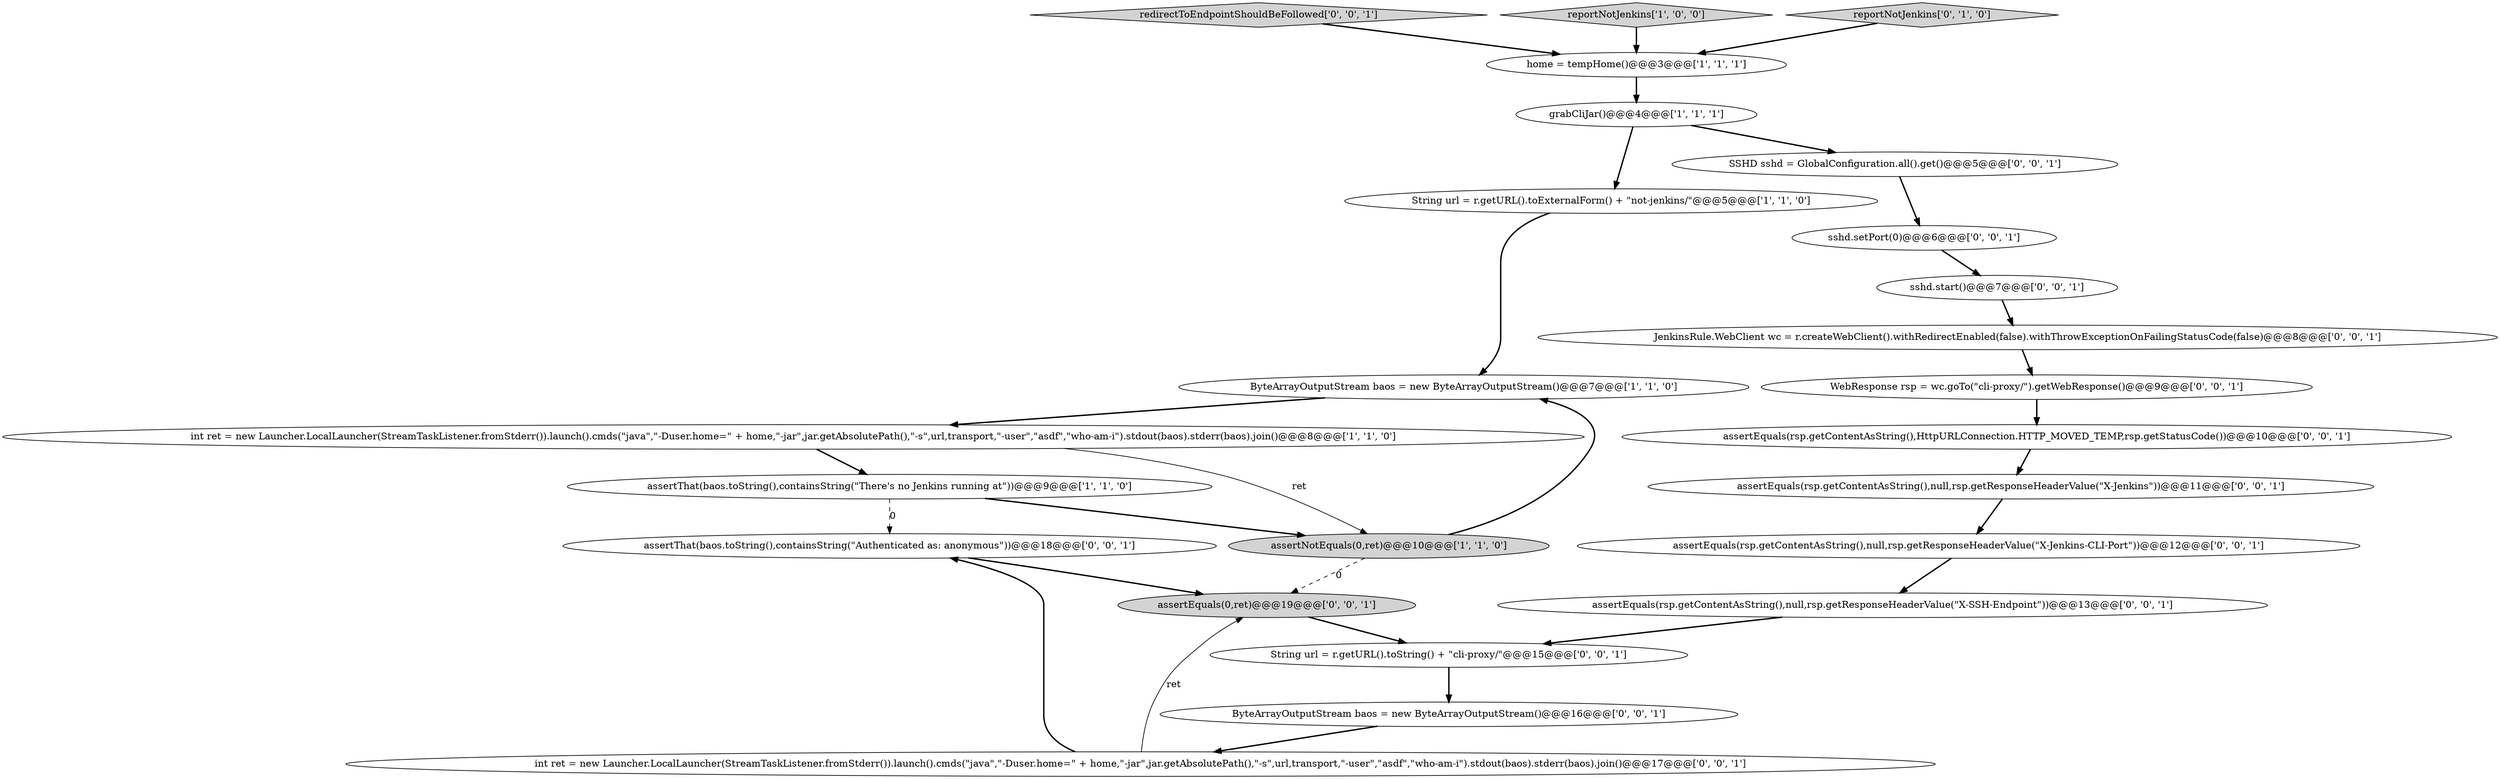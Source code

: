 digraph {
17 [style = filled, label = "assertThat(baos.toString(),containsString(\"Authenticated as: anonymous\"))@@@18@@@['0', '0', '1']", fillcolor = white, shape = ellipse image = "AAA0AAABBB3BBB"];
7 [style = filled, label = "int ret = new Launcher.LocalLauncher(StreamTaskListener.fromStderr()).launch().cmds(\"java\",\"-Duser.home=\" + home,\"-jar\",jar.getAbsolutePath(),\"-s\",url,transport,\"-user\",\"asdf\",\"who-am-i\").stdout(baos).stderr(baos).join()@@@8@@@['1', '1', '0']", fillcolor = white, shape = ellipse image = "AAA0AAABBB1BBB"];
14 [style = filled, label = "sshd.setPort(0)@@@6@@@['0', '0', '1']", fillcolor = white, shape = ellipse image = "AAA0AAABBB3BBB"];
5 [style = filled, label = "assertThat(baos.toString(),containsString(\"There's no Jenkins running at\"))@@@9@@@['1', '1', '0']", fillcolor = white, shape = ellipse image = "AAA0AAABBB1BBB"];
9 [style = filled, label = "assertEquals(rsp.getContentAsString(),null,rsp.getResponseHeaderValue(\"X-Jenkins\"))@@@11@@@['0', '0', '1']", fillcolor = white, shape = ellipse image = "AAA0AAABBB3BBB"];
15 [style = filled, label = "JenkinsRule.WebClient wc = r.createWebClient().withRedirectEnabled(false).withThrowExceptionOnFailingStatusCode(false)@@@8@@@['0', '0', '1']", fillcolor = white, shape = ellipse image = "AAA0AAABBB3BBB"];
18 [style = filled, label = "int ret = new Launcher.LocalLauncher(StreamTaskListener.fromStderr()).launch().cmds(\"java\",\"-Duser.home=\" + home,\"-jar\",jar.getAbsolutePath(),\"-s\",url,transport,\"-user\",\"asdf\",\"who-am-i\").stdout(baos).stderr(baos).join()@@@17@@@['0', '0', '1']", fillcolor = white, shape = ellipse image = "AAA0AAABBB3BBB"];
6 [style = filled, label = "grabCliJar()@@@4@@@['1', '1', '1']", fillcolor = white, shape = ellipse image = "AAA0AAABBB1BBB"];
13 [style = filled, label = "assertEquals(0,ret)@@@19@@@['0', '0', '1']", fillcolor = lightgray, shape = ellipse image = "AAA0AAABBB3BBB"];
22 [style = filled, label = "assertEquals(rsp.getContentAsString(),null,rsp.getResponseHeaderValue(\"X-SSH-Endpoint\"))@@@13@@@['0', '0', '1']", fillcolor = white, shape = ellipse image = "AAA0AAABBB3BBB"];
21 [style = filled, label = "redirectToEndpointShouldBeFollowed['0', '0', '1']", fillcolor = lightgray, shape = diamond image = "AAA0AAABBB3BBB"];
19 [style = filled, label = "String url = r.getURL().toString() + \"cli-proxy/\"@@@15@@@['0', '0', '1']", fillcolor = white, shape = ellipse image = "AAA0AAABBB3BBB"];
3 [style = filled, label = "assertNotEquals(0,ret)@@@10@@@['1', '1', '0']", fillcolor = lightgray, shape = ellipse image = "AAA0AAABBB1BBB"];
0 [style = filled, label = "reportNotJenkins['1', '0', '0']", fillcolor = lightgray, shape = diamond image = "AAA0AAABBB1BBB"];
16 [style = filled, label = "WebResponse rsp = wc.goTo(\"cli-proxy/\").getWebResponse()@@@9@@@['0', '0', '1']", fillcolor = white, shape = ellipse image = "AAA0AAABBB3BBB"];
8 [style = filled, label = "reportNotJenkins['0', '1', '0']", fillcolor = lightgray, shape = diamond image = "AAA0AAABBB2BBB"];
4 [style = filled, label = "home = tempHome()@@@3@@@['1', '1', '1']", fillcolor = white, shape = ellipse image = "AAA0AAABBB1BBB"];
1 [style = filled, label = "String url = r.getURL().toExternalForm() + \"not-jenkins/\"@@@5@@@['1', '1', '0']", fillcolor = white, shape = ellipse image = "AAA0AAABBB1BBB"];
20 [style = filled, label = "ByteArrayOutputStream baos = new ByteArrayOutputStream()@@@16@@@['0', '0', '1']", fillcolor = white, shape = ellipse image = "AAA0AAABBB3BBB"];
23 [style = filled, label = "sshd.start()@@@7@@@['0', '0', '1']", fillcolor = white, shape = ellipse image = "AAA0AAABBB3BBB"];
10 [style = filled, label = "assertEquals(rsp.getContentAsString(),HttpURLConnection.HTTP_MOVED_TEMP,rsp.getStatusCode())@@@10@@@['0', '0', '1']", fillcolor = white, shape = ellipse image = "AAA0AAABBB3BBB"];
2 [style = filled, label = "ByteArrayOutputStream baos = new ByteArrayOutputStream()@@@7@@@['1', '1', '0']", fillcolor = white, shape = ellipse image = "AAA0AAABBB1BBB"];
12 [style = filled, label = "SSHD sshd = GlobalConfiguration.all().get()@@@5@@@['0', '0', '1']", fillcolor = white, shape = ellipse image = "AAA0AAABBB3BBB"];
11 [style = filled, label = "assertEquals(rsp.getContentAsString(),null,rsp.getResponseHeaderValue(\"X-Jenkins-CLI-Port\"))@@@12@@@['0', '0', '1']", fillcolor = white, shape = ellipse image = "AAA0AAABBB3BBB"];
7->3 [style = solid, label="ret"];
5->3 [style = bold, label=""];
9->11 [style = bold, label=""];
22->19 [style = bold, label=""];
4->6 [style = bold, label=""];
16->10 [style = bold, label=""];
19->20 [style = bold, label=""];
23->15 [style = bold, label=""];
18->17 [style = bold, label=""];
15->16 [style = bold, label=""];
3->13 [style = dashed, label="0"];
20->18 [style = bold, label=""];
6->1 [style = bold, label=""];
7->5 [style = bold, label=""];
13->19 [style = bold, label=""];
5->17 [style = dashed, label="0"];
3->2 [style = bold, label=""];
14->23 [style = bold, label=""];
0->4 [style = bold, label=""];
12->14 [style = bold, label=""];
11->22 [style = bold, label=""];
1->2 [style = bold, label=""];
10->9 [style = bold, label=""];
17->13 [style = bold, label=""];
2->7 [style = bold, label=""];
8->4 [style = bold, label=""];
18->13 [style = solid, label="ret"];
21->4 [style = bold, label=""];
6->12 [style = bold, label=""];
}
